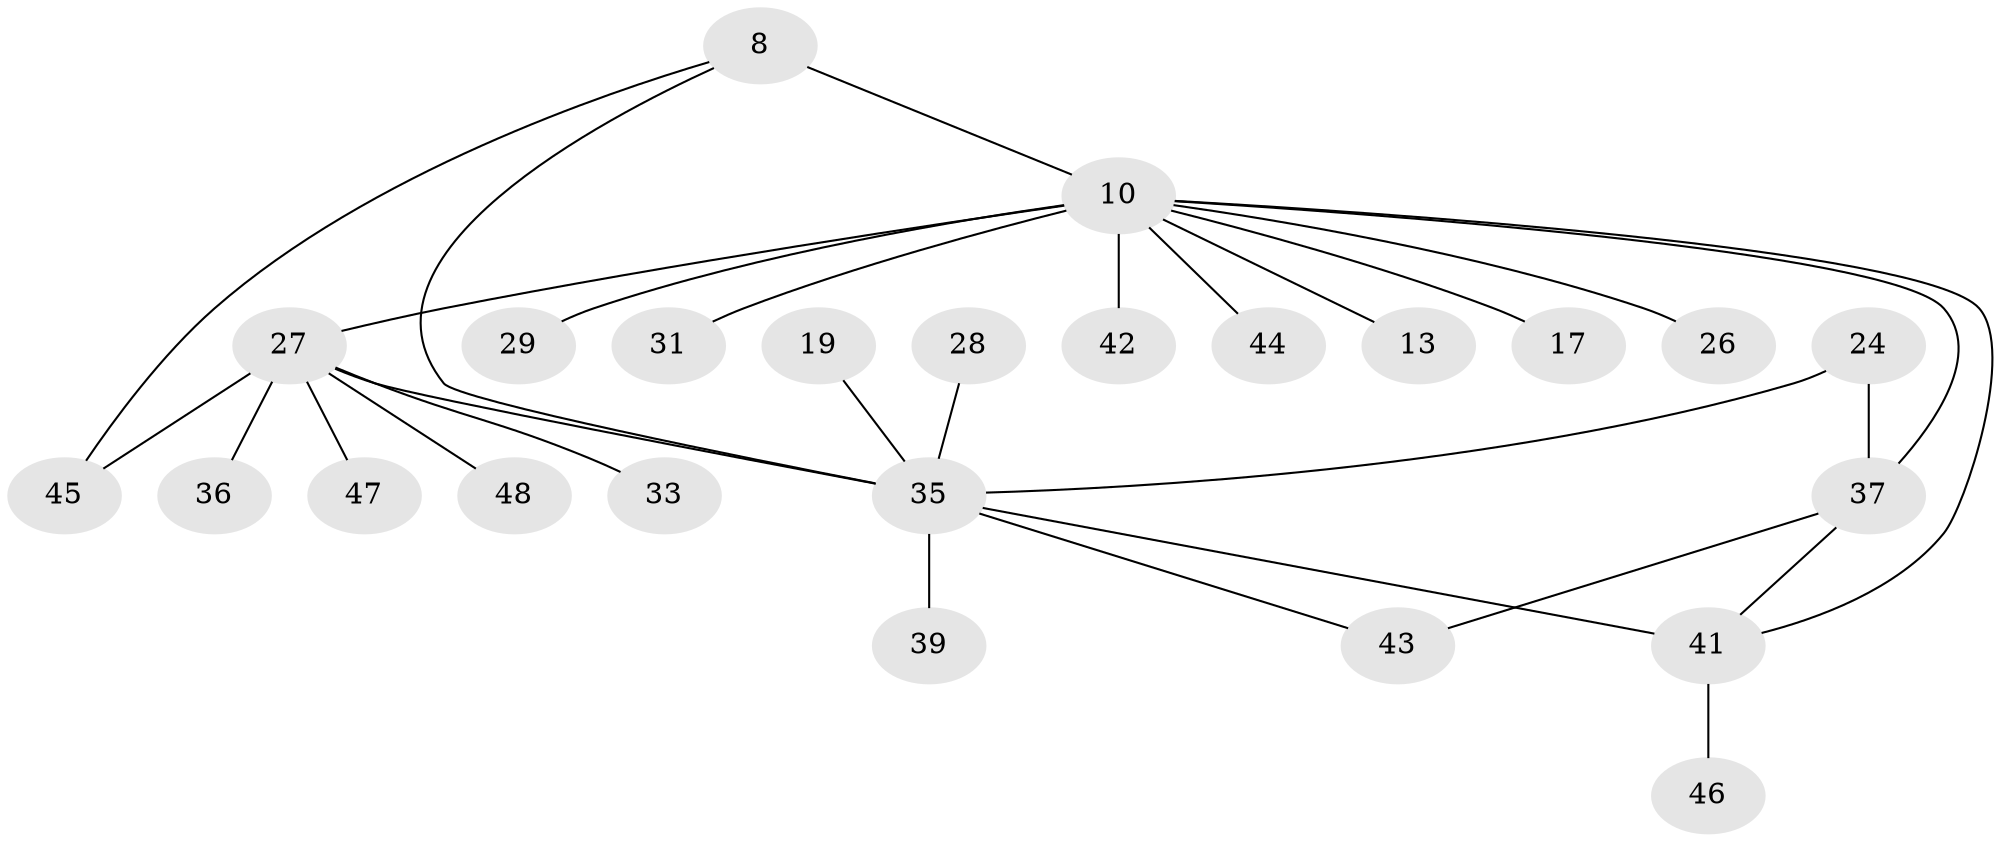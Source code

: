 // original degree distribution, {8: 0.041666666666666664, 5: 0.10416666666666667, 4: 0.10416666666666667, 6: 0.041666666666666664, 2: 0.1875, 1: 0.4791666666666667, 3: 0.041666666666666664}
// Generated by graph-tools (version 1.1) at 2025/54/03/09/25 04:54:40]
// undirected, 24 vertices, 29 edges
graph export_dot {
graph [start="1"]
  node [color=gray90,style=filled];
  8 [super="+4"];
  10 [super="+6+3"];
  13;
  17;
  19;
  24;
  26;
  27 [super="+9+25"];
  28;
  29 [super="+15"];
  31;
  33;
  35 [super="+16+20+22+34+1"];
  36 [super="+30"];
  37 [super="+18"];
  39;
  41 [super="+21"];
  42;
  43 [super="+23"];
  44 [super="+32+38"];
  45 [super="+40"];
  46;
  47;
  48;
  8 -- 10 [weight=3];
  8 -- 45;
  8 -- 35 [weight=2];
  10 -- 42;
  10 -- 31;
  10 -- 37 [weight=2];
  10 -- 13;
  10 -- 17;
  10 -- 26;
  10 -- 27 [weight=2];
  10 -- 44;
  10 -- 29;
  10 -- 41;
  19 -- 35;
  24 -- 37;
  24 -- 35;
  27 -- 47;
  27 -- 48;
  27 -- 33;
  27 -- 45;
  27 -- 36;
  27 -- 35 [weight=2];
  28 -- 35;
  35 -- 39;
  35 -- 43;
  35 -- 41 [weight=2];
  37 -- 41;
  37 -- 43;
  41 -- 46;
}
